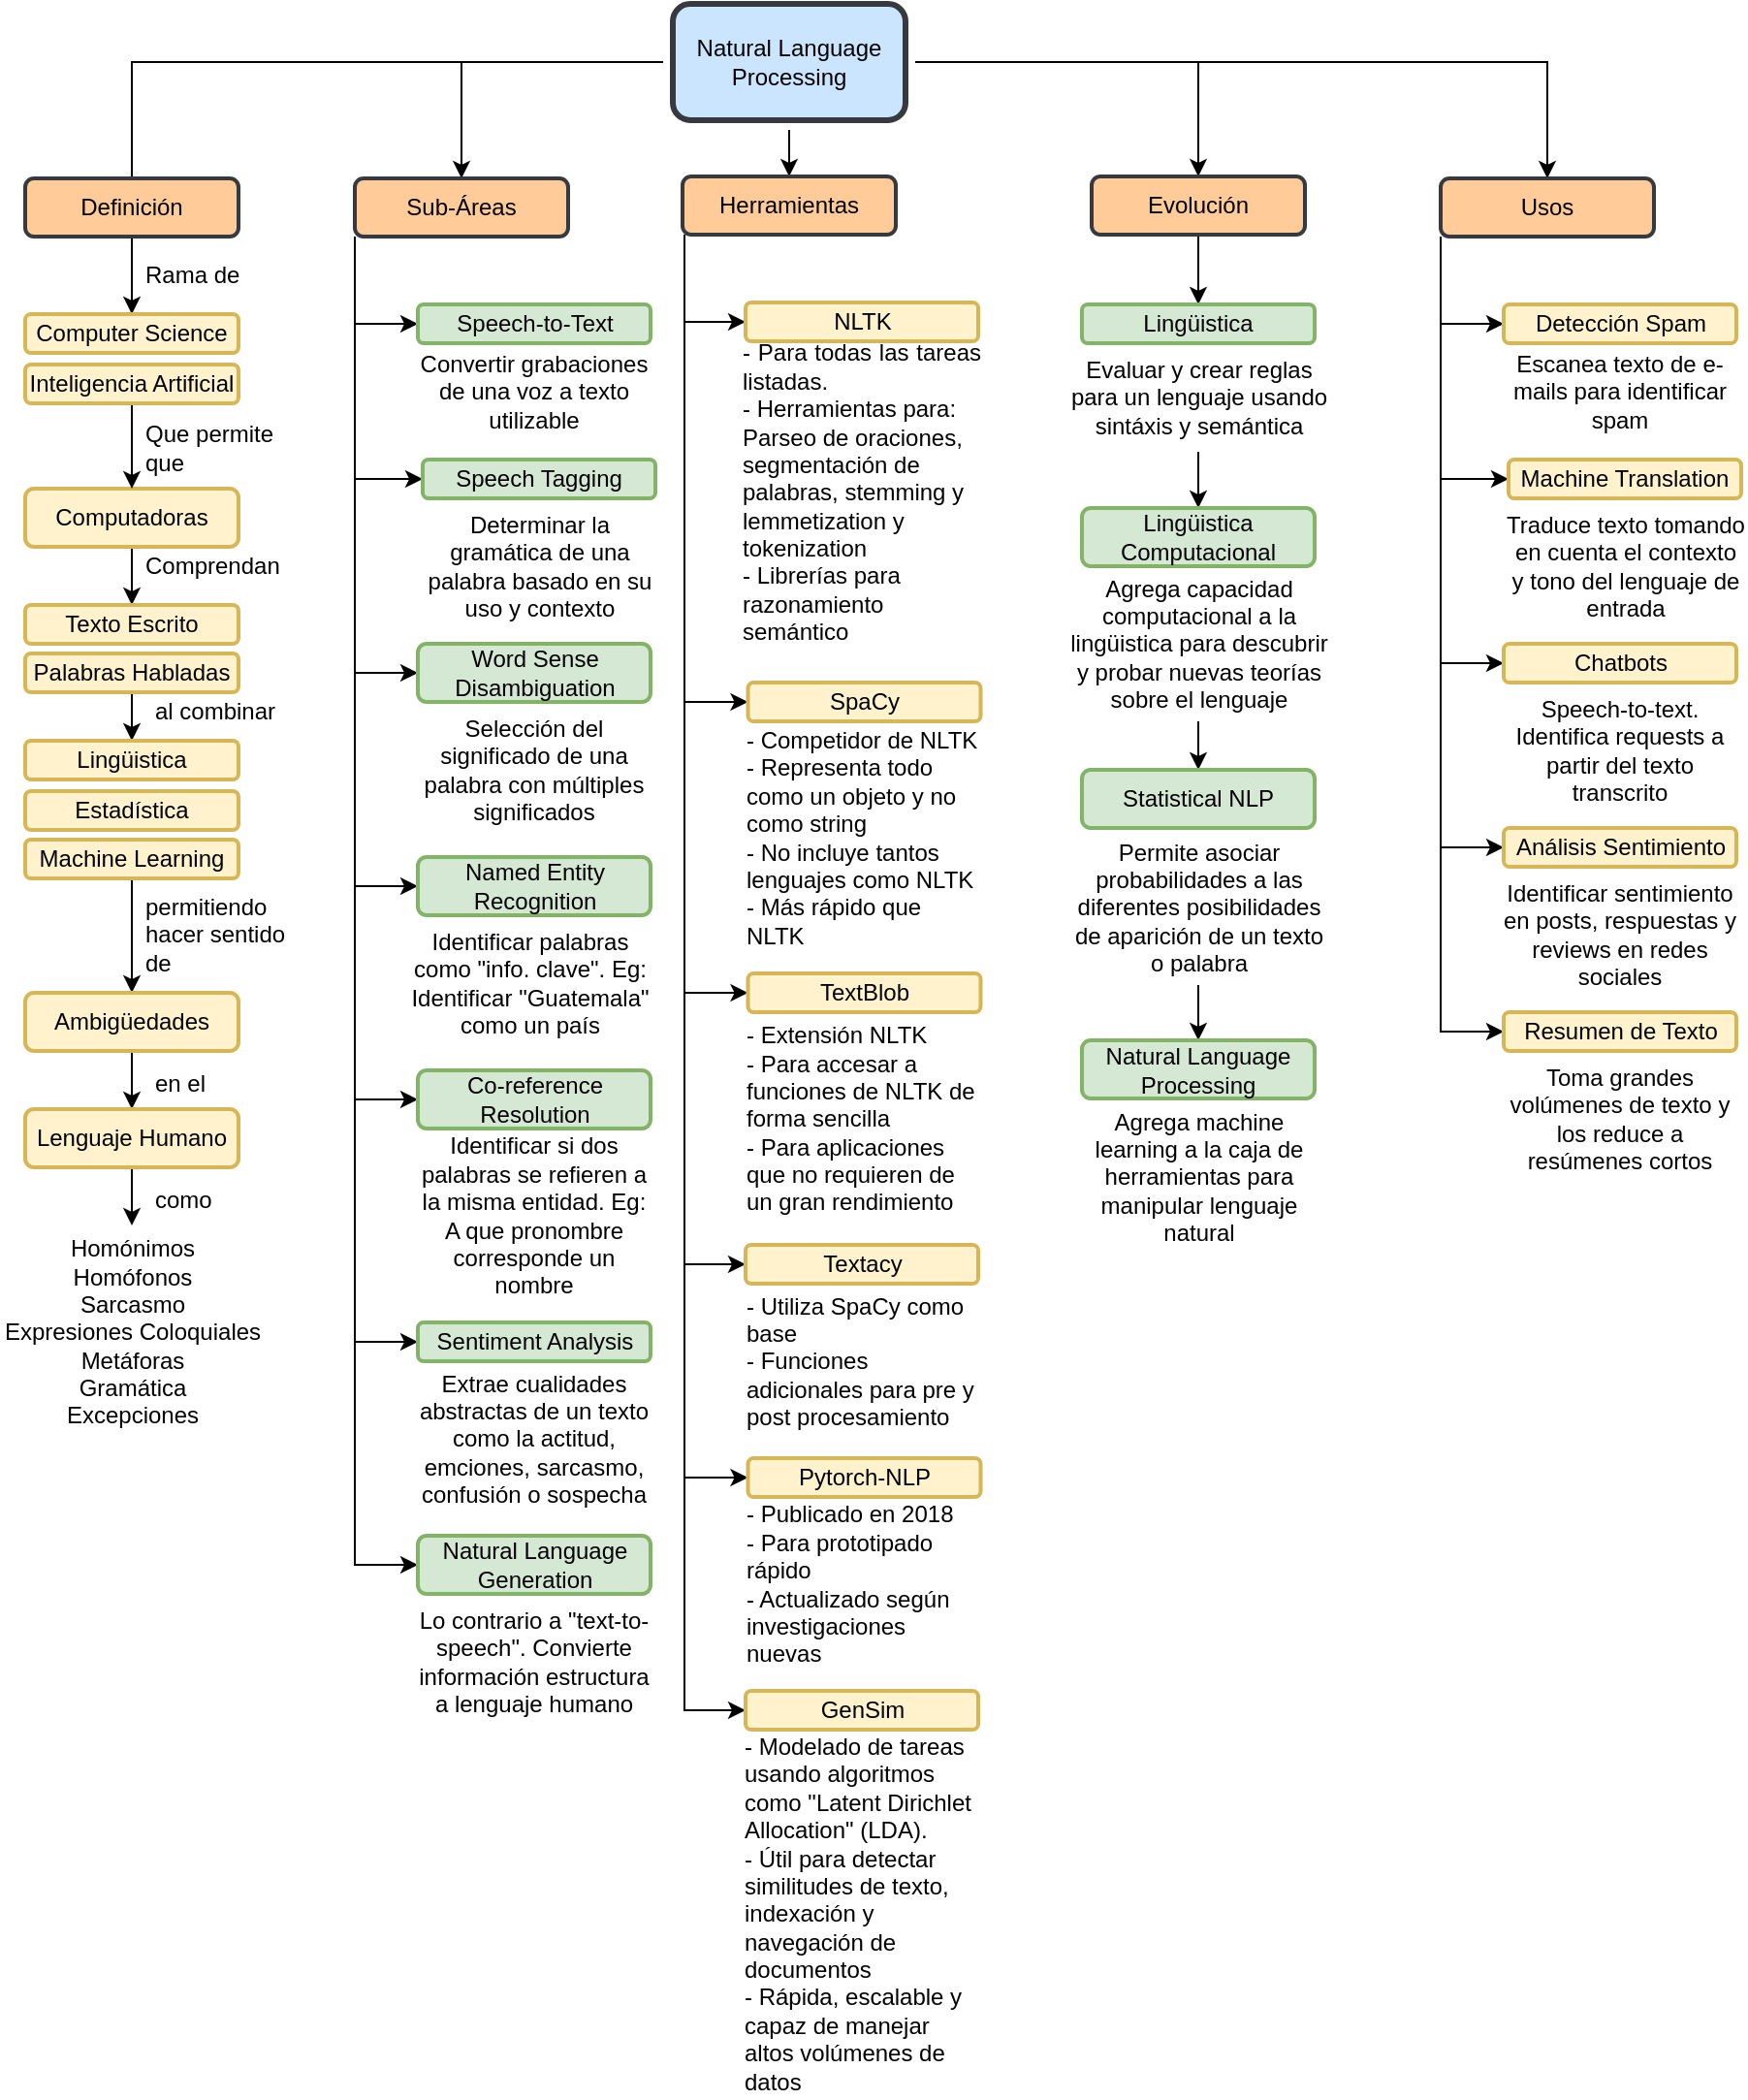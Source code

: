 <mxfile version="14.9.4" type="device"><diagram id="FXyiBspQvNPF2meTGkZ6" name="Page-1"><mxGraphModel dx="1422" dy="795" grid="1" gridSize="10" guides="1" tooltips="1" connect="1" arrows="1" fold="1" page="1" pageScale="1" pageWidth="827" pageHeight="1169" math="0" shadow="0"><root><mxCell id="0"/><mxCell id="1" parent="0"/><mxCell id="Hynw_T7G5gyfmAXBdgcV-30" style="edgeStyle=orthogonalEdgeStyle;rounded=0;orthogonalLoop=1;jettySize=auto;html=1;entryX=0.5;entryY=0;entryDx=0;entryDy=0;endArrow=none;endFill=0;" parent="1" source="Hynw_T7G5gyfmAXBdgcV-1" target="Hynw_T7G5gyfmAXBdgcV-2" edge="1"><mxGeometry relative="1" as="geometry"/></mxCell><mxCell id="9F8I0dO83KTVqwRb7V4p-8" style="edgeStyle=orthogonalEdgeStyle;rounded=0;orthogonalLoop=1;jettySize=auto;html=1;entryX=0.5;entryY=0;entryDx=0;entryDy=0;" parent="1" source="Hynw_T7G5gyfmAXBdgcV-1" target="9F8I0dO83KTVqwRb7V4p-7" edge="1"><mxGeometry relative="1" as="geometry"/></mxCell><mxCell id="me7-QzTHKZmyO7vuz64U-2" style="edgeStyle=orthogonalEdgeStyle;rounded=0;orthogonalLoop=1;jettySize=auto;html=1;entryX=0.5;entryY=0;entryDx=0;entryDy=0;" edge="1" parent="1" source="Hynw_T7G5gyfmAXBdgcV-1" target="me7-QzTHKZmyO7vuz64U-1"><mxGeometry relative="1" as="geometry"/></mxCell><mxCell id="me7-QzTHKZmyO7vuz64U-34" style="edgeStyle=orthogonalEdgeStyle;rounded=0;orthogonalLoop=1;jettySize=auto;html=1;" edge="1" parent="1" source="Hynw_T7G5gyfmAXBdgcV-1" target="me7-QzTHKZmyO7vuz64U-23"><mxGeometry relative="1" as="geometry"/></mxCell><mxCell id="me7-QzTHKZmyO7vuz64U-61" style="edgeStyle=orthogonalEdgeStyle;rounded=0;orthogonalLoop=1;jettySize=auto;html=1;entryX=0.5;entryY=0;entryDx=0;entryDy=0;" edge="1" parent="1" source="Hynw_T7G5gyfmAXBdgcV-1" target="me7-QzTHKZmyO7vuz64U-50"><mxGeometry relative="1" as="geometry"/></mxCell><mxCell id="Hynw_T7G5gyfmAXBdgcV-1" value="Natural Language Processing" style="rounded=1;whiteSpace=wrap;html=1;fillColor=#cce5ff;strokeColor=#36393d;perimeterSpacing=5;strokeWidth=3;" parent="1" vertex="1"><mxGeometry x="354" y="70" width="120" height="60" as="geometry"/></mxCell><mxCell id="me7-QzTHKZmyO7vuz64U-71" style="edgeStyle=orthogonalEdgeStyle;rounded=0;orthogonalLoop=1;jettySize=auto;html=1;entryX=0.5;entryY=0;entryDx=0;entryDy=0;" edge="1" parent="1" source="Hynw_T7G5gyfmAXBdgcV-2" target="me7-QzTHKZmyO7vuz64U-69"><mxGeometry relative="1" as="geometry"/></mxCell><mxCell id="Hynw_T7G5gyfmAXBdgcV-2" value="Definición" style="rounded=1;whiteSpace=wrap;html=1;fillColor=#ffcc99;strokeColor=#36393d;strokeWidth=2;" parent="1" vertex="1"><mxGeometry x="20" y="160" width="110" height="30" as="geometry"/></mxCell><mxCell id="9F8I0dO83KTVqwRb7V4p-5" value="Rama de" style="text;html=1;strokeColor=none;fillColor=none;align=left;verticalAlign=middle;whiteSpace=wrap;rounded=0;" parent="1" vertex="1"><mxGeometry x="80" y="200" width="60" height="20" as="geometry"/></mxCell><mxCell id="me7-QzTHKZmyO7vuz64U-98" style="edgeStyle=orthogonalEdgeStyle;rounded=0;orthogonalLoop=1;jettySize=auto;html=1;entryX=0.5;entryY=0;entryDx=0;entryDy=0;" edge="1" parent="1" source="9F8I0dO83KTVqwRb7V4p-7" target="me7-QzTHKZmyO7vuz64U-96"><mxGeometry relative="1" as="geometry"/></mxCell><mxCell id="9F8I0dO83KTVqwRb7V4p-7" value="Evolución" style="rounded=1;whiteSpace=wrap;html=1;fillColor=#ffcc99;strokeColor=#36393d;strokeWidth=2;" parent="1" vertex="1"><mxGeometry x="570" y="159" width="110" height="30" as="geometry"/></mxCell><mxCell id="9F8I0dO83KTVqwRb7V4p-26" value="Que permite que" style="text;html=1;strokeColor=none;fillColor=none;align=left;verticalAlign=middle;whiteSpace=wrap;rounded=0;" parent="1" vertex="1"><mxGeometry x="80" y="289" width="80" height="20" as="geometry"/></mxCell><mxCell id="me7-QzTHKZmyO7vuz64U-80" style="edgeStyle=orthogonalEdgeStyle;rounded=0;orthogonalLoop=1;jettySize=auto;html=1;entryX=0.5;entryY=0;entryDx=0;entryDy=0;" edge="1" parent="1" source="9F8I0dO83KTVqwRb7V4p-38" target="me7-QzTHKZmyO7vuz64U-75"><mxGeometry relative="1" as="geometry"/></mxCell><mxCell id="9F8I0dO83KTVqwRb7V4p-38" value="Computadoras" style="rounded=1;whiteSpace=wrap;html=1;fillColor=#fff2cc;strokeColor=#d6b656;strokeWidth=2;" parent="1" vertex="1"><mxGeometry x="20" y="320" width="110" height="30" as="geometry"/></mxCell><mxCell id="9F8I0dO83KTVqwRb7V4p-40" value="al combinar" style="text;html=1;strokeColor=none;fillColor=none;align=left;verticalAlign=middle;whiteSpace=wrap;rounded=0;" parent="1" vertex="1"><mxGeometry x="85" y="425" width="70" height="20" as="geometry"/></mxCell><mxCell id="me7-QzTHKZmyO7vuz64U-10" style="edgeStyle=orthogonalEdgeStyle;rounded=0;orthogonalLoop=1;jettySize=auto;html=1;entryX=0;entryY=0.5;entryDx=0;entryDy=0;" edge="1" parent="1" source="me7-QzTHKZmyO7vuz64U-1" target="me7-QzTHKZmyO7vuz64U-3"><mxGeometry relative="1" as="geometry"><Array as="points"><mxPoint x="750" y="235"/></Array></mxGeometry></mxCell><mxCell id="me7-QzTHKZmyO7vuz64U-11" style="edgeStyle=orthogonalEdgeStyle;rounded=0;orthogonalLoop=1;jettySize=auto;html=1;entryX=0;entryY=0.5;entryDx=0;entryDy=0;" edge="1" parent="1" source="me7-QzTHKZmyO7vuz64U-1" target="me7-QzTHKZmyO7vuz64U-4"><mxGeometry relative="1" as="geometry"><Array as="points"><mxPoint x="750" y="315"/></Array></mxGeometry></mxCell><mxCell id="me7-QzTHKZmyO7vuz64U-13" style="edgeStyle=orthogonalEdgeStyle;rounded=0;orthogonalLoop=1;jettySize=auto;html=1;entryX=0;entryY=0.5;entryDx=0;entryDy=0;" edge="1" parent="1" source="me7-QzTHKZmyO7vuz64U-1" target="me7-QzTHKZmyO7vuz64U-5"><mxGeometry relative="1" as="geometry"><Array as="points"><mxPoint x="750" y="410"/></Array></mxGeometry></mxCell><mxCell id="me7-QzTHKZmyO7vuz64U-15" style="edgeStyle=orthogonalEdgeStyle;rounded=0;orthogonalLoop=1;jettySize=auto;html=1;entryX=0;entryY=0.5;entryDx=0;entryDy=0;" edge="1" parent="1" source="me7-QzTHKZmyO7vuz64U-1" target="me7-QzTHKZmyO7vuz64U-6"><mxGeometry relative="1" as="geometry"><Array as="points"><mxPoint x="750" y="505"/></Array></mxGeometry></mxCell><mxCell id="me7-QzTHKZmyO7vuz64U-17" style="edgeStyle=orthogonalEdgeStyle;rounded=0;orthogonalLoop=1;jettySize=auto;html=1;entryX=0;entryY=0.5;entryDx=0;entryDy=0;" edge="1" parent="1" source="me7-QzTHKZmyO7vuz64U-1" target="me7-QzTHKZmyO7vuz64U-7"><mxGeometry relative="1" as="geometry"><Array as="points"><mxPoint x="750" y="600"/></Array></mxGeometry></mxCell><mxCell id="me7-QzTHKZmyO7vuz64U-1" value="Usos" style="rounded=1;whiteSpace=wrap;html=1;fillColor=#ffcc99;strokeColor=#36393d;strokeWidth=2;" vertex="1" parent="1"><mxGeometry x="750" y="160" width="110" height="30" as="geometry"/></mxCell><mxCell id="me7-QzTHKZmyO7vuz64U-3" value="Detección Spam" style="rounded=1;whiteSpace=wrap;html=1;fillColor=#fff2cc;strokeColor=#d6b656;strokeWidth=2;" vertex="1" parent="1"><mxGeometry x="782.5" y="225" width="120" height="20" as="geometry"/></mxCell><mxCell id="me7-QzTHKZmyO7vuz64U-4" value="Machine Translation" style="rounded=1;whiteSpace=wrap;html=1;fillColor=#fff2cc;strokeColor=#d6b656;strokeWidth=2;" vertex="1" parent="1"><mxGeometry x="785" y="305" width="120" height="20" as="geometry"/></mxCell><mxCell id="me7-QzTHKZmyO7vuz64U-5" value="Chatbots" style="rounded=1;whiteSpace=wrap;html=1;fillColor=#fff2cc;strokeColor=#d6b656;strokeWidth=2;" vertex="1" parent="1"><mxGeometry x="782.5" y="400" width="120" height="20" as="geometry"/></mxCell><mxCell id="me7-QzTHKZmyO7vuz64U-6" value="Análisis Sentimiento" style="rounded=1;whiteSpace=wrap;html=1;fillColor=#fff2cc;strokeColor=#d6b656;strokeWidth=2;" vertex="1" parent="1"><mxGeometry x="782.5" y="495" width="120" height="20" as="geometry"/></mxCell><mxCell id="me7-QzTHKZmyO7vuz64U-7" value="Resumen de Texto" style="rounded=1;whiteSpace=wrap;html=1;fillColor=#fff2cc;strokeColor=#d6b656;strokeWidth=2;" vertex="1" parent="1"><mxGeometry x="782.5" y="590" width="120" height="20" as="geometry"/></mxCell><mxCell id="me7-QzTHKZmyO7vuz64U-8" value="Escanea texto de e-mails para identificar spam" style="text;html=1;strokeColor=none;fillColor=none;align=center;verticalAlign=middle;whiteSpace=wrap;rounded=0;" vertex="1" parent="1"><mxGeometry x="780" y="245" width="125" height="50" as="geometry"/></mxCell><mxCell id="me7-QzTHKZmyO7vuz64U-9" value="Traduce texto tomando en cuenta el contexto y tono del lenguaje de entrada" style="text;html=1;strokeColor=none;fillColor=none;align=center;verticalAlign=middle;whiteSpace=wrap;rounded=0;" vertex="1" parent="1"><mxGeometry x="782.5" y="325" width="125" height="70" as="geometry"/></mxCell><mxCell id="me7-QzTHKZmyO7vuz64U-12" value="Speech-to-text. Identifica requests a partir del texto transcrito" style="text;html=1;strokeColor=none;fillColor=none;align=center;verticalAlign=middle;whiteSpace=wrap;rounded=0;" vertex="1" parent="1"><mxGeometry x="780" y="420" width="125" height="70" as="geometry"/></mxCell><mxCell id="me7-QzTHKZmyO7vuz64U-14" value="Identificar sentimiento en posts, respuestas y reviews en redes sociales" style="text;html=1;strokeColor=none;fillColor=none;align=center;verticalAlign=middle;whiteSpace=wrap;rounded=0;" vertex="1" parent="1"><mxGeometry x="780" y="515" width="125" height="70" as="geometry"/></mxCell><mxCell id="me7-QzTHKZmyO7vuz64U-16" value="Toma grandes volúmenes de texto y los reduce a resúmenes cortos" style="text;html=1;strokeColor=none;fillColor=none;align=center;verticalAlign=middle;whiteSpace=wrap;rounded=0;" vertex="1" parent="1"><mxGeometry x="780" y="610" width="125" height="70" as="geometry"/></mxCell><mxCell id="me7-QzTHKZmyO7vuz64U-38" style="edgeStyle=orthogonalEdgeStyle;rounded=0;orthogonalLoop=1;jettySize=auto;html=1;entryX=0;entryY=0.5;entryDx=0;entryDy=0;" edge="1" parent="1" source="me7-QzTHKZmyO7vuz64U-23" target="me7-QzTHKZmyO7vuz64U-25"><mxGeometry relative="1" as="geometry"><Array as="points"><mxPoint x="360" y="430"/></Array></mxGeometry></mxCell><mxCell id="me7-QzTHKZmyO7vuz64U-39" style="edgeStyle=orthogonalEdgeStyle;rounded=0;orthogonalLoop=1;jettySize=auto;html=1;entryX=0;entryY=0.5;entryDx=0;entryDy=0;" edge="1" parent="1" source="me7-QzTHKZmyO7vuz64U-23" target="me7-QzTHKZmyO7vuz64U-24"><mxGeometry relative="1" as="geometry"><Array as="points"><mxPoint x="360" y="234"/></Array></mxGeometry></mxCell><mxCell id="me7-QzTHKZmyO7vuz64U-40" style="edgeStyle=orthogonalEdgeStyle;rounded=0;orthogonalLoop=1;jettySize=auto;html=1;entryX=0;entryY=0.5;entryDx=0;entryDy=0;" edge="1" parent="1" source="me7-QzTHKZmyO7vuz64U-23" target="me7-QzTHKZmyO7vuz64U-26"><mxGeometry relative="1" as="geometry"><Array as="points"><mxPoint x="360" y="580"/></Array></mxGeometry></mxCell><mxCell id="me7-QzTHKZmyO7vuz64U-41" style="edgeStyle=orthogonalEdgeStyle;rounded=0;orthogonalLoop=1;jettySize=auto;html=1;entryX=0;entryY=0.5;entryDx=0;entryDy=0;" edge="1" parent="1" source="me7-QzTHKZmyO7vuz64U-23" target="me7-QzTHKZmyO7vuz64U-27"><mxGeometry relative="1" as="geometry"><Array as="points"><mxPoint x="360" y="720"/></Array></mxGeometry></mxCell><mxCell id="me7-QzTHKZmyO7vuz64U-42" style="edgeStyle=orthogonalEdgeStyle;rounded=0;orthogonalLoop=1;jettySize=auto;html=1;entryX=0;entryY=0.5;entryDx=0;entryDy=0;" edge="1" parent="1" source="me7-QzTHKZmyO7vuz64U-23" target="me7-QzTHKZmyO7vuz64U-28"><mxGeometry relative="1" as="geometry"><Array as="points"><mxPoint x="360" y="830"/></Array></mxGeometry></mxCell><mxCell id="me7-QzTHKZmyO7vuz64U-43" style="edgeStyle=orthogonalEdgeStyle;rounded=0;orthogonalLoop=1;jettySize=auto;html=1;entryX=0;entryY=0.5;entryDx=0;entryDy=0;" edge="1" parent="1" source="me7-QzTHKZmyO7vuz64U-23" target="me7-QzTHKZmyO7vuz64U-35"><mxGeometry relative="1" as="geometry"><Array as="points"><mxPoint x="360" y="950"/></Array></mxGeometry></mxCell><mxCell id="me7-QzTHKZmyO7vuz64U-23" value="Herramientas" style="rounded=1;whiteSpace=wrap;html=1;fillColor=#ffcc99;strokeColor=#36393d;strokeWidth=2;" vertex="1" parent="1"><mxGeometry x="359" y="159" width="110" height="30" as="geometry"/></mxCell><mxCell id="me7-QzTHKZmyO7vuz64U-24" value="NLTK" style="rounded=1;whiteSpace=wrap;html=1;fillColor=#fff2cc;strokeColor=#d6b656;strokeWidth=2;" vertex="1" parent="1"><mxGeometry x="391.5" y="224" width="120" height="20" as="geometry"/></mxCell><mxCell id="me7-QzTHKZmyO7vuz64U-25" value="SpaCy" style="rounded=1;whiteSpace=wrap;html=1;fillColor=#fff2cc;strokeColor=#d6b656;strokeWidth=2;" vertex="1" parent="1"><mxGeometry x="392.75" y="420" width="120" height="20" as="geometry"/></mxCell><mxCell id="me7-QzTHKZmyO7vuz64U-26" value="TextBlob" style="rounded=1;whiteSpace=wrap;html=1;fillColor=#fff2cc;strokeColor=#d6b656;strokeWidth=2;" vertex="1" parent="1"><mxGeometry x="392.75" y="570" width="120" height="20" as="geometry"/></mxCell><mxCell id="me7-QzTHKZmyO7vuz64U-27" value="Textacy" style="rounded=1;whiteSpace=wrap;html=1;fillColor=#fff2cc;strokeColor=#d6b656;strokeWidth=2;" vertex="1" parent="1"><mxGeometry x="391.5" y="710" width="120" height="20" as="geometry"/></mxCell><mxCell id="me7-QzTHKZmyO7vuz64U-28" value="Pytorch-NLP" style="rounded=1;whiteSpace=wrap;html=1;fillColor=#fff2cc;strokeColor=#d6b656;strokeWidth=2;" vertex="1" parent="1"><mxGeometry x="392.75" y="820" width="120" height="20" as="geometry"/></mxCell><mxCell id="me7-QzTHKZmyO7vuz64U-29" value="&lt;div style=&quot;text-align: justify&quot;&gt;&lt;span&gt;- Para todas las tareas listadas.&amp;nbsp;&lt;/span&gt;&lt;/div&gt;&lt;div style=&quot;text-align: left&quot;&gt;&lt;span&gt;- Herramientas para: Parseo de oraciones, segmentación de palabras, stemming y lemmetization y tokenization&lt;/span&gt;&lt;/div&gt;&lt;div style=&quot;text-align: left&quot;&gt;&lt;span&gt;- Librerías para razonamiento semántico&lt;/span&gt;&lt;/div&gt;" style="text;html=1;strokeColor=none;fillColor=none;align=center;verticalAlign=middle;whiteSpace=wrap;rounded=0;" vertex="1" parent="1"><mxGeometry x="389" y="244" width="125" height="156" as="geometry"/></mxCell><mxCell id="me7-QzTHKZmyO7vuz64U-30" value="- Competidor de NLTK&lt;br&gt;- Representa todo como un objeto y no como string&lt;br&gt;- No incluye tantos lenguajes como NLTK&lt;br&gt;- Más rápido que NLTK" style="text;html=1;strokeColor=none;fillColor=none;align=left;verticalAlign=middle;whiteSpace=wrap;rounded=0;" vertex="1" parent="1"><mxGeometry x="390.25" y="440" width="125" height="120" as="geometry"/></mxCell><mxCell id="me7-QzTHKZmyO7vuz64U-31" value="- Extensión NLTK&lt;br&gt;- Para accesar a funciones de NLTK de forma sencilla&lt;br&gt;- Para aplicaciones que no requieren de un gran rendimiento" style="text;html=1;strokeColor=none;fillColor=none;align=left;verticalAlign=middle;whiteSpace=wrap;rounded=0;" vertex="1" parent="1"><mxGeometry x="390.25" y="590" width="125" height="110" as="geometry"/></mxCell><mxCell id="me7-QzTHKZmyO7vuz64U-32" value="- Utiliza SpaCy como base&lt;br&gt;&lt;div&gt;&lt;span&gt;- Funciones adicionales para pre y post procesamiento&lt;/span&gt;&lt;/div&gt;" style="text;html=1;strokeColor=none;fillColor=none;align=left;verticalAlign=middle;whiteSpace=wrap;rounded=0;" vertex="1" parent="1"><mxGeometry x="390.25" y="730" width="125" height="80" as="geometry"/></mxCell><mxCell id="me7-QzTHKZmyO7vuz64U-33" value="- Publicado en 2018&lt;br&gt;- Para prototipado rápido&lt;br&gt;- Actualizado según investigaciones nuevas" style="text;html=1;strokeColor=none;fillColor=none;align=left;verticalAlign=middle;whiteSpace=wrap;rounded=0;" vertex="1" parent="1"><mxGeometry x="390.25" y="840" width="125" height="90" as="geometry"/></mxCell><mxCell id="me7-QzTHKZmyO7vuz64U-35" value="GenSim" style="rounded=1;whiteSpace=wrap;html=1;fillColor=#fff2cc;strokeColor=#d6b656;strokeWidth=2;" vertex="1" parent="1"><mxGeometry x="391.5" y="940" width="120" height="20" as="geometry"/></mxCell><mxCell id="me7-QzTHKZmyO7vuz64U-44" value="- Modelado de tareas usando algoritmos como &quot;Latent Dirichlet Allocation&quot; (LDA).&lt;br&gt;- Útil para detectar similitudes de texto, indexación y navegación de documentos&lt;br&gt;- Rápida, escalable y capaz de manejar altos volúmenes de datos" style="text;html=1;strokeColor=none;fillColor=none;align=left;verticalAlign=middle;whiteSpace=wrap;rounded=0;" vertex="1" parent="1"><mxGeometry x="389" y="960" width="125" height="190" as="geometry"/></mxCell><mxCell id="me7-QzTHKZmyO7vuz64U-45" style="edgeStyle=orthogonalEdgeStyle;rounded=0;orthogonalLoop=1;jettySize=auto;html=1;entryX=0;entryY=0.5;entryDx=0;entryDy=0;" edge="1" parent="1" source="me7-QzTHKZmyO7vuz64U-50" target="me7-QzTHKZmyO7vuz64U-51"><mxGeometry relative="1" as="geometry"><Array as="points"><mxPoint x="190" y="235"/></Array></mxGeometry></mxCell><mxCell id="me7-QzTHKZmyO7vuz64U-46" style="edgeStyle=orthogonalEdgeStyle;rounded=0;orthogonalLoop=1;jettySize=auto;html=1;entryX=0;entryY=0.5;entryDx=0;entryDy=0;" edge="1" parent="1" source="me7-QzTHKZmyO7vuz64U-50" target="me7-QzTHKZmyO7vuz64U-52"><mxGeometry relative="1" as="geometry"><Array as="points"><mxPoint x="190" y="315"/></Array></mxGeometry></mxCell><mxCell id="me7-QzTHKZmyO7vuz64U-47" style="edgeStyle=orthogonalEdgeStyle;rounded=0;orthogonalLoop=1;jettySize=auto;html=1;entryX=0;entryY=0.5;entryDx=0;entryDy=0;" edge="1" parent="1" source="me7-QzTHKZmyO7vuz64U-50" target="me7-QzTHKZmyO7vuz64U-53"><mxGeometry relative="1" as="geometry"><Array as="points"><mxPoint x="190" y="415"/></Array></mxGeometry></mxCell><mxCell id="me7-QzTHKZmyO7vuz64U-48" style="edgeStyle=orthogonalEdgeStyle;rounded=0;orthogonalLoop=1;jettySize=auto;html=1;entryX=0;entryY=0.5;entryDx=0;entryDy=0;" edge="1" parent="1" source="me7-QzTHKZmyO7vuz64U-50" target="me7-QzTHKZmyO7vuz64U-54"><mxGeometry relative="1" as="geometry"><Array as="points"><mxPoint x="190" y="525"/></Array></mxGeometry></mxCell><mxCell id="me7-QzTHKZmyO7vuz64U-49" style="edgeStyle=orthogonalEdgeStyle;rounded=0;orthogonalLoop=1;jettySize=auto;html=1;entryX=0;entryY=0.5;entryDx=0;entryDy=0;" edge="1" parent="1" source="me7-QzTHKZmyO7vuz64U-50" target="me7-QzTHKZmyO7vuz64U-55"><mxGeometry relative="1" as="geometry"><Array as="points"><mxPoint x="190" y="635"/></Array></mxGeometry></mxCell><mxCell id="me7-QzTHKZmyO7vuz64U-65" style="edgeStyle=orthogonalEdgeStyle;rounded=0;orthogonalLoop=1;jettySize=auto;html=1;entryX=0;entryY=0.5;entryDx=0;entryDy=0;" edge="1" parent="1" source="me7-QzTHKZmyO7vuz64U-50" target="me7-QzTHKZmyO7vuz64U-63"><mxGeometry relative="1" as="geometry"><Array as="points"><mxPoint x="190" y="760"/></Array></mxGeometry></mxCell><mxCell id="me7-QzTHKZmyO7vuz64U-68" style="edgeStyle=orthogonalEdgeStyle;rounded=0;orthogonalLoop=1;jettySize=auto;html=1;entryX=0;entryY=0.5;entryDx=0;entryDy=0;" edge="1" parent="1" source="me7-QzTHKZmyO7vuz64U-50" target="me7-QzTHKZmyO7vuz64U-66"><mxGeometry relative="1" as="geometry"><Array as="points"><mxPoint x="190" y="875"/></Array></mxGeometry></mxCell><mxCell id="me7-QzTHKZmyO7vuz64U-50" value="Sub-Áreas" style="rounded=1;whiteSpace=wrap;html=1;fillColor=#ffcc99;strokeColor=#36393d;strokeWidth=2;" vertex="1" parent="1"><mxGeometry x="190" y="160" width="110" height="30" as="geometry"/></mxCell><mxCell id="me7-QzTHKZmyO7vuz64U-51" value="Speech-to-Text" style="rounded=1;whiteSpace=wrap;html=1;fillColor=#d5e8d4;strokeColor=#82b366;strokeWidth=2;" vertex="1" parent="1"><mxGeometry x="222.5" y="225" width="120" height="20" as="geometry"/></mxCell><mxCell id="me7-QzTHKZmyO7vuz64U-52" value="Speech Tagging" style="rounded=1;whiteSpace=wrap;html=1;fillColor=#d5e8d4;strokeColor=#82b366;strokeWidth=2;" vertex="1" parent="1"><mxGeometry x="225" y="305" width="120" height="20" as="geometry"/></mxCell><mxCell id="me7-QzTHKZmyO7vuz64U-53" value="Word Sense Disambiguation" style="rounded=1;whiteSpace=wrap;html=1;fillColor=#d5e8d4;strokeColor=#82b366;strokeWidth=2;" vertex="1" parent="1"><mxGeometry x="222.5" y="400" width="120" height="30" as="geometry"/></mxCell><mxCell id="me7-QzTHKZmyO7vuz64U-54" value="Named Entity Recognition" style="rounded=1;whiteSpace=wrap;html=1;fillColor=#d5e8d4;strokeColor=#82b366;strokeWidth=2;" vertex="1" parent="1"><mxGeometry x="222.5" y="510" width="120" height="30" as="geometry"/></mxCell><mxCell id="me7-QzTHKZmyO7vuz64U-55" value="Co-reference Resolution" style="rounded=1;whiteSpace=wrap;html=1;fillColor=#d5e8d4;strokeColor=#82b366;strokeWidth=2;" vertex="1" parent="1"><mxGeometry x="222.5" y="620" width="120" height="30" as="geometry"/></mxCell><mxCell id="me7-QzTHKZmyO7vuz64U-56" value="Convertir grabaciones de una voz a texto utilizable" style="text;html=1;strokeColor=none;fillColor=none;align=center;verticalAlign=middle;whiteSpace=wrap;rounded=0;" vertex="1" parent="1"><mxGeometry x="220" y="245" width="125" height="50" as="geometry"/></mxCell><mxCell id="me7-QzTHKZmyO7vuz64U-57" value="Determinar la gramática de una palabra basado en su uso y contexto" style="text;html=1;strokeColor=none;fillColor=none;align=center;verticalAlign=middle;whiteSpace=wrap;rounded=0;" vertex="1" parent="1"><mxGeometry x="222.5" y="325" width="125" height="70" as="geometry"/></mxCell><mxCell id="me7-QzTHKZmyO7vuz64U-58" value="Selección del significado de una palabra con múltiples significados" style="text;html=1;strokeColor=none;fillColor=none;align=center;verticalAlign=middle;whiteSpace=wrap;rounded=0;" vertex="1" parent="1"><mxGeometry x="220" y="430" width="125" height="70" as="geometry"/></mxCell><mxCell id="me7-QzTHKZmyO7vuz64U-59" value="Identificar palabras como &quot;info. clave&quot;. Eg: Identificar &quot;Guatemala&quot; como un país" style="text;html=1;strokeColor=none;fillColor=none;align=center;verticalAlign=middle;whiteSpace=wrap;rounded=0;" vertex="1" parent="1"><mxGeometry x="217.5" y="540" width="125" height="70" as="geometry"/></mxCell><mxCell id="me7-QzTHKZmyO7vuz64U-60" value="Identificar si dos palabras se refieren a la misma entidad. Eg: A que pronombre corresponde un nombre" style="text;html=1;strokeColor=none;fillColor=none;align=center;verticalAlign=middle;whiteSpace=wrap;rounded=0;" vertex="1" parent="1"><mxGeometry x="220" y="650" width="125" height="90" as="geometry"/></mxCell><mxCell id="me7-QzTHKZmyO7vuz64U-63" value="Sentiment Analysis" style="rounded=1;whiteSpace=wrap;html=1;fillColor=#d5e8d4;strokeColor=#82b366;strokeWidth=2;" vertex="1" parent="1"><mxGeometry x="222.5" y="750" width="120" height="20" as="geometry"/></mxCell><mxCell id="me7-QzTHKZmyO7vuz64U-64" value="Extrae cualidades abstractas de un texto como la actitud, emciones, sarcasmo, confusión o sospecha" style="text;html=1;strokeColor=none;fillColor=none;align=center;verticalAlign=middle;whiteSpace=wrap;rounded=0;" vertex="1" parent="1"><mxGeometry x="220" y="770" width="125" height="80" as="geometry"/></mxCell><mxCell id="me7-QzTHKZmyO7vuz64U-66" value="Natural Language Generation" style="rounded=1;whiteSpace=wrap;html=1;fillColor=#d5e8d4;strokeColor=#82b366;strokeWidth=2;" vertex="1" parent="1"><mxGeometry x="222.5" y="860" width="120" height="30" as="geometry"/></mxCell><mxCell id="me7-QzTHKZmyO7vuz64U-67" value="Lo contrario a &quot;text-to-speech&quot;. Convierte información estructura a lenguaje humano" style="text;html=1;strokeColor=none;fillColor=none;align=center;verticalAlign=middle;whiteSpace=wrap;rounded=0;" vertex="1" parent="1"><mxGeometry x="220" y="890" width="125" height="70" as="geometry"/></mxCell><mxCell id="me7-QzTHKZmyO7vuz64U-69" value="Computer Science" style="rounded=1;whiteSpace=wrap;html=1;fillColor=#fff2cc;strokeColor=#d6b656;strokeWidth=2;" vertex="1" parent="1"><mxGeometry x="20" y="230" width="110" height="20" as="geometry"/></mxCell><mxCell id="me7-QzTHKZmyO7vuz64U-72" style="edgeStyle=orthogonalEdgeStyle;rounded=0;orthogonalLoop=1;jettySize=auto;html=1;entryX=0.5;entryY=0;entryDx=0;entryDy=0;" edge="1" parent="1" source="me7-QzTHKZmyO7vuz64U-70" target="9F8I0dO83KTVqwRb7V4p-38"><mxGeometry relative="1" as="geometry"/></mxCell><mxCell id="me7-QzTHKZmyO7vuz64U-70" value="Inteligencia Artificial" style="rounded=1;whiteSpace=wrap;html=1;fillColor=#fff2cc;strokeColor=#d6b656;strokeWidth=2;" vertex="1" parent="1"><mxGeometry x="20" y="256" width="110" height="20" as="geometry"/></mxCell><mxCell id="me7-QzTHKZmyO7vuz64U-75" value="Texto Escrito" style="rounded=1;whiteSpace=wrap;html=1;fillColor=#fff2cc;strokeColor=#d6b656;strokeWidth=2;" vertex="1" parent="1"><mxGeometry x="20" y="380" width="110" height="20" as="geometry"/></mxCell><mxCell id="me7-QzTHKZmyO7vuz64U-85" style="edgeStyle=orthogonalEdgeStyle;rounded=0;orthogonalLoop=1;jettySize=auto;html=1;entryX=0.5;entryY=0;entryDx=0;entryDy=0;" edge="1" parent="1" source="me7-QzTHKZmyO7vuz64U-76" target="me7-QzTHKZmyO7vuz64U-82"><mxGeometry relative="1" as="geometry"/></mxCell><mxCell id="me7-QzTHKZmyO7vuz64U-76" value="Palabras Habladas" style="rounded=1;whiteSpace=wrap;html=1;fillColor=#fff2cc;strokeColor=#d6b656;strokeWidth=2;" vertex="1" parent="1"><mxGeometry x="20" y="405" width="110" height="20" as="geometry"/></mxCell><mxCell id="me7-QzTHKZmyO7vuz64U-77" value="Comprendan" style="text;html=1;strokeColor=none;fillColor=none;align=left;verticalAlign=middle;whiteSpace=wrap;rounded=0;" vertex="1" parent="1"><mxGeometry x="80" y="350" width="80" height="20" as="geometry"/></mxCell><mxCell id="me7-QzTHKZmyO7vuz64U-82" value="Lingüistica" style="rounded=1;whiteSpace=wrap;html=1;fillColor=#fff2cc;strokeColor=#d6b656;strokeWidth=2;" vertex="1" parent="1"><mxGeometry x="20" y="450" width="110" height="20" as="geometry"/></mxCell><mxCell id="me7-QzTHKZmyO7vuz64U-83" value="Estadística" style="rounded=1;whiteSpace=wrap;html=1;fillColor=#fff2cc;strokeColor=#d6b656;strokeWidth=2;" vertex="1" parent="1"><mxGeometry x="20" y="476" width="110" height="20" as="geometry"/></mxCell><mxCell id="me7-QzTHKZmyO7vuz64U-88" style="edgeStyle=orthogonalEdgeStyle;rounded=0;orthogonalLoop=1;jettySize=auto;html=1;entryX=0.5;entryY=0;entryDx=0;entryDy=0;" edge="1" parent="1" source="me7-QzTHKZmyO7vuz64U-84" target="me7-QzTHKZmyO7vuz64U-87"><mxGeometry relative="1" as="geometry"/></mxCell><mxCell id="me7-QzTHKZmyO7vuz64U-84" value="Machine Learning" style="rounded=1;whiteSpace=wrap;html=1;fillColor=#fff2cc;strokeColor=#d6b656;strokeWidth=2;" vertex="1" parent="1"><mxGeometry x="20" y="501" width="110" height="20" as="geometry"/></mxCell><mxCell id="me7-QzTHKZmyO7vuz64U-86" value="permitiendo hacer sentido de" style="text;html=1;strokeColor=none;fillColor=none;align=left;verticalAlign=middle;whiteSpace=wrap;rounded=0;" vertex="1" parent="1"><mxGeometry x="80" y="530.5" width="80" height="39" as="geometry"/></mxCell><mxCell id="me7-QzTHKZmyO7vuz64U-91" style="edgeStyle=orthogonalEdgeStyle;rounded=0;orthogonalLoop=1;jettySize=auto;html=1;" edge="1" parent="1" source="me7-QzTHKZmyO7vuz64U-87" target="me7-QzTHKZmyO7vuz64U-90"><mxGeometry relative="1" as="geometry"/></mxCell><mxCell id="me7-QzTHKZmyO7vuz64U-87" value="Ambigüedades" style="rounded=1;whiteSpace=wrap;html=1;fillColor=#fff2cc;strokeColor=#d6b656;strokeWidth=2;" vertex="1" parent="1"><mxGeometry x="20" y="580" width="110" height="30" as="geometry"/></mxCell><mxCell id="me7-QzTHKZmyO7vuz64U-89" value="en el" style="text;html=1;strokeColor=none;fillColor=none;align=left;verticalAlign=middle;whiteSpace=wrap;rounded=0;" vertex="1" parent="1"><mxGeometry x="85" y="620" width="80" height="14.5" as="geometry"/></mxCell><mxCell id="me7-QzTHKZmyO7vuz64U-94" style="edgeStyle=orthogonalEdgeStyle;rounded=0;orthogonalLoop=1;jettySize=auto;html=1;entryX=0.5;entryY=0;entryDx=0;entryDy=0;" edge="1" parent="1" source="me7-QzTHKZmyO7vuz64U-90" target="me7-QzTHKZmyO7vuz64U-92"><mxGeometry relative="1" as="geometry"/></mxCell><mxCell id="me7-QzTHKZmyO7vuz64U-90" value="Lenguaje Humano" style="rounded=1;whiteSpace=wrap;html=1;fillColor=#fff2cc;strokeColor=#d6b656;strokeWidth=2;" vertex="1" parent="1"><mxGeometry x="20" y="640" width="110" height="30" as="geometry"/></mxCell><mxCell id="me7-QzTHKZmyO7vuz64U-92" value="Homónimos&lt;br&gt;Homófonos&lt;br&gt;Sarcasmo&lt;br&gt;Expresiones Coloquiales&lt;br&gt;Metáforas&lt;br&gt;Gramática&lt;br&gt;Excepciones" style="text;html=1;strokeColor=none;fillColor=none;align=center;verticalAlign=middle;whiteSpace=wrap;rounded=0;" vertex="1" parent="1"><mxGeometry x="7.5" y="700" width="135" height="110" as="geometry"/></mxCell><mxCell id="me7-QzTHKZmyO7vuz64U-93" value="como" style="text;html=1;strokeColor=none;fillColor=none;align=left;verticalAlign=middle;whiteSpace=wrap;rounded=0;" vertex="1" parent="1"><mxGeometry x="85" y="680" width="80" height="14.5" as="geometry"/></mxCell><mxCell id="me7-QzTHKZmyO7vuz64U-96" value="Lingüistica" style="rounded=1;whiteSpace=wrap;html=1;fillColor=#d5e8d4;strokeColor=#82b366;strokeWidth=2;" vertex="1" parent="1"><mxGeometry x="565" y="225" width="120" height="20" as="geometry"/></mxCell><mxCell id="me7-QzTHKZmyO7vuz64U-101" style="edgeStyle=orthogonalEdgeStyle;rounded=0;orthogonalLoop=1;jettySize=auto;html=1;entryX=0.5;entryY=0;entryDx=0;entryDy=0;" edge="1" parent="1" source="me7-QzTHKZmyO7vuz64U-97" target="me7-QzTHKZmyO7vuz64U-99"><mxGeometry relative="1" as="geometry"/></mxCell><mxCell id="me7-QzTHKZmyO7vuz64U-97" value="Evaluar y crear reglas para un lenguaje usando sintáxis y semántica" style="text;html=1;strokeColor=none;fillColor=none;align=center;verticalAlign=middle;whiteSpace=wrap;rounded=0;" vertex="1" parent="1"><mxGeometry x="557.5" y="245" width="135" height="56" as="geometry"/></mxCell><mxCell id="me7-QzTHKZmyO7vuz64U-99" value="Lingüistica Computacional" style="rounded=1;whiteSpace=wrap;html=1;fillColor=#d5e8d4;strokeColor=#82b366;strokeWidth=2;" vertex="1" parent="1"><mxGeometry x="565" y="330" width="120" height="30" as="geometry"/></mxCell><mxCell id="me7-QzTHKZmyO7vuz64U-103" style="edgeStyle=orthogonalEdgeStyle;rounded=0;orthogonalLoop=1;jettySize=auto;html=1;entryX=0.5;entryY=0;entryDx=0;entryDy=0;" edge="1" parent="1" source="me7-QzTHKZmyO7vuz64U-100" target="me7-QzTHKZmyO7vuz64U-102"><mxGeometry relative="1" as="geometry"/></mxCell><mxCell id="me7-QzTHKZmyO7vuz64U-100" value="Agrega capacidad computacional a la lingüistica para descubrir y probar nuevas teorías sobre el lenguaje" style="text;html=1;strokeColor=none;fillColor=none;align=center;verticalAlign=middle;whiteSpace=wrap;rounded=0;" vertex="1" parent="1"><mxGeometry x="557.5" y="360" width="135" height="80" as="geometry"/></mxCell><mxCell id="me7-QzTHKZmyO7vuz64U-102" value="Statistical NLP" style="rounded=1;whiteSpace=wrap;html=1;fillColor=#d5e8d4;strokeColor=#82b366;strokeWidth=2;" vertex="1" parent="1"><mxGeometry x="565" y="465" width="120" height="30" as="geometry"/></mxCell><mxCell id="me7-QzTHKZmyO7vuz64U-106" style="edgeStyle=orthogonalEdgeStyle;rounded=0;orthogonalLoop=1;jettySize=auto;html=1;entryX=0.5;entryY=0;entryDx=0;entryDy=0;" edge="1" parent="1" source="me7-QzTHKZmyO7vuz64U-104" target="me7-QzTHKZmyO7vuz64U-105"><mxGeometry relative="1" as="geometry"/></mxCell><mxCell id="me7-QzTHKZmyO7vuz64U-104" value="Permite asociar probabilidades a las diferentes posibilidades de aparición de un texto o palabra" style="text;html=1;strokeColor=none;fillColor=none;align=center;verticalAlign=middle;whiteSpace=wrap;rounded=0;" vertex="1" parent="1"><mxGeometry x="557.5" y="496" width="135" height="80" as="geometry"/></mxCell><mxCell id="me7-QzTHKZmyO7vuz64U-105" value="Natural Language Processing" style="rounded=1;whiteSpace=wrap;html=1;fillColor=#d5e8d4;strokeColor=#82b366;strokeWidth=2;" vertex="1" parent="1"><mxGeometry x="565" y="604.5" width="120" height="30" as="geometry"/></mxCell><mxCell id="me7-QzTHKZmyO7vuz64U-107" value="Agrega machine learning a la caja de herramientas para manipular lenguaje natural" style="text;html=1;strokeColor=none;fillColor=none;align=center;verticalAlign=middle;whiteSpace=wrap;rounded=0;" vertex="1" parent="1"><mxGeometry x="557.5" y="634.5" width="135" height="80" as="geometry"/></mxCell></root></mxGraphModel></diagram></mxfile>